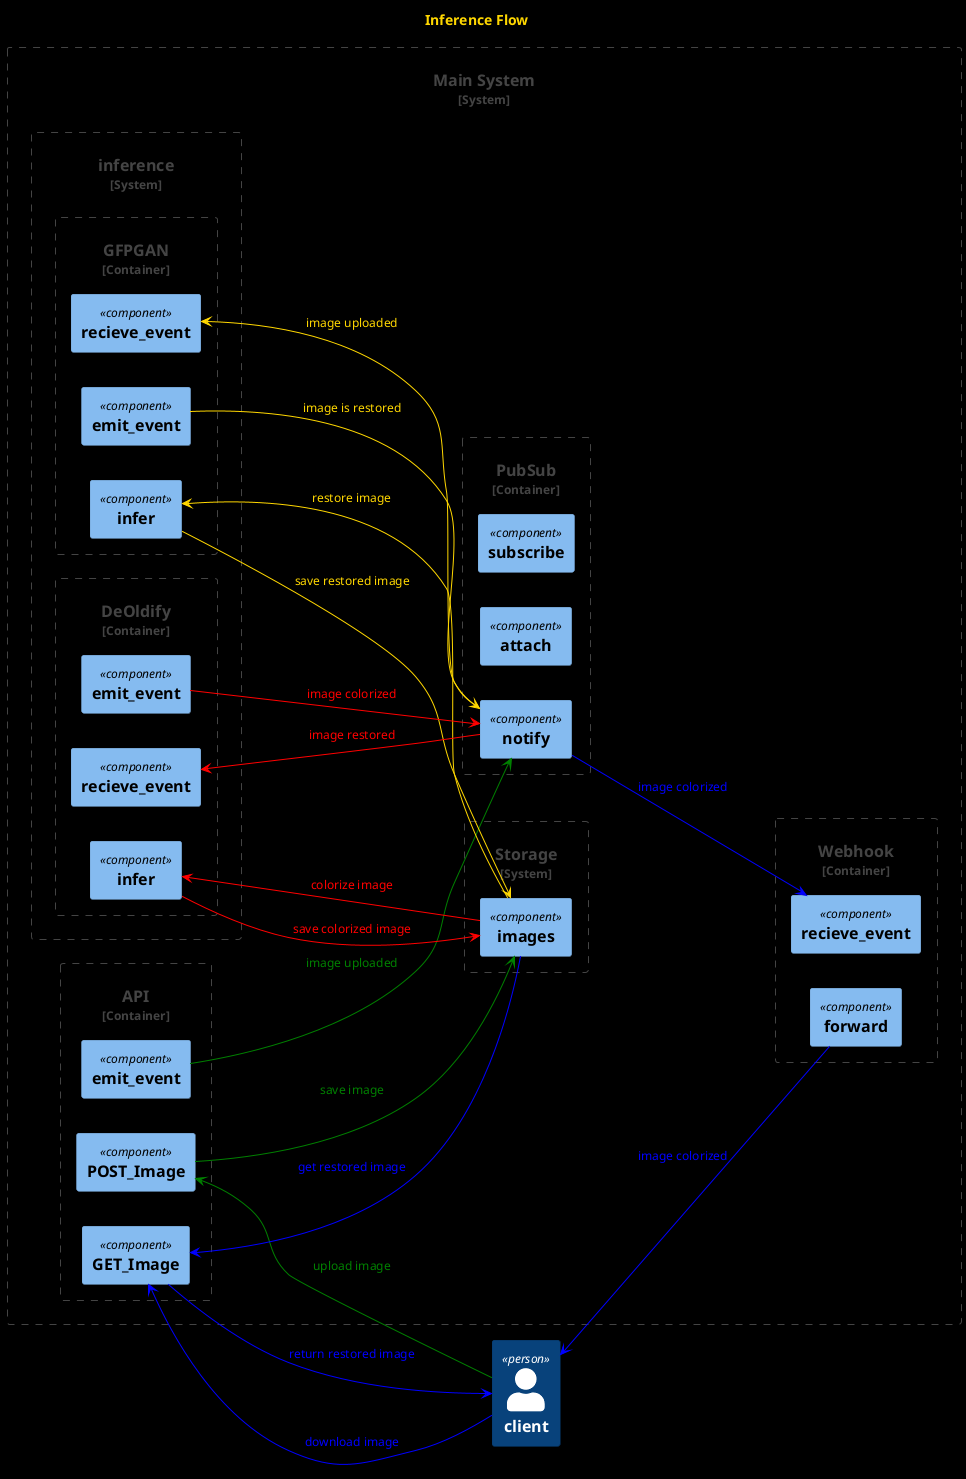 @startuml inference-flow

title Inference Flow

set separator none

!include <C4/C4>
!include <C4/C4_Context>
!include <C4/C4_Component>

left to right direction

skinparam BackgroundColor black
skinparam DefaultFontColor gold

Person(client, "client")

System_Boundary(mainSystem, "Main System") {

  Container_Boundary(api, "API") {
    Component(api.postImg, "POST_Image")
    Component(api.getImg, "GET_Image")
    Component(api.emit, "emit_event")
  }

  Container_Boundary(pubsub, "PubSub") {
    Component(pubsub.susbscribe, "subscribe")
    Component(pubsub.attach, "attach")
    Component(pubsub.notify, "notify")
  }

  Container_Boundary(webhook, "Webhook") {
    Component(webhook.recieve, "recieve_event")
    Component(webhook.forward, "forward")
  }

  System_Boundary(storage, "Storage") {
    Component(storage.images, "images")
  }

  System_Boundary(inference, "inference") {
    Container_Boundary(gfpgan, "GFPGAN") {
      Component(gfpgan.recieve, "recieve_event")
      Component(gfpgan.infer, "infer")
      Component(gfpgan.emit, "emit_event")
    }

    Container_Boundary(DeOldify, "DeOldify") {
      Component(DeOldify.recieve, "recieve_event")
      Component(DeOldify.infer, "infer")
      Component(DeOldify.emit, "emit_event")
    }
  }

  skinparam ArrowFontColor white
  skinparam ArrowColor white
  
  'attach events
  
  'subscribe to event
  
  skinparam ArrowFontColor green
  skinparam ArrowColor green
  
  'upload image
  client ---> api.postImg: "upload image"
  api.postImg ---> storage.images: "save image"
  api.emit ---> pubsub.notify: "image uploaded"
  
  skinparam ArrowFontColor gold
  skinparam ArrowColor gold
  
  'restore image
  pubsub.notify ---> gfpgan.recieve: "image uploaded"
  gfpgan.infer <--- storage.images: "restore image"
  gfpgan.infer ---> storage.images: "save restored image"
  gfpgan.emit ---> pubsub.notify: "image is restored"
  
  skinparam ArrowFontColor red
  skinparam ArrowColor red
  
  'colorize image
  pubsub.notify ---> DeOldify.recieve: "image restored"
  DeOldify.infer <--- storage.images: "colorize image"
  DeOldify.infer ---> storage.images: "save colorized image"
  DeOldify.emit ---> pubsub.notify: "image colorized"
  
  skinparam ArrowFontColor blue
  skinparam ArrowColor blue
  
  'return restored image to client
  pubsub.notify ---> webhook.recieve: "image colorized"
  webhook.forward ---> client: "image colorized"
  client ---> api.getImg: "download image"
  api.getImg <--- storage.images: "get restored image"
  api.getImg ---> client: "return restored image"
}

@enduml
